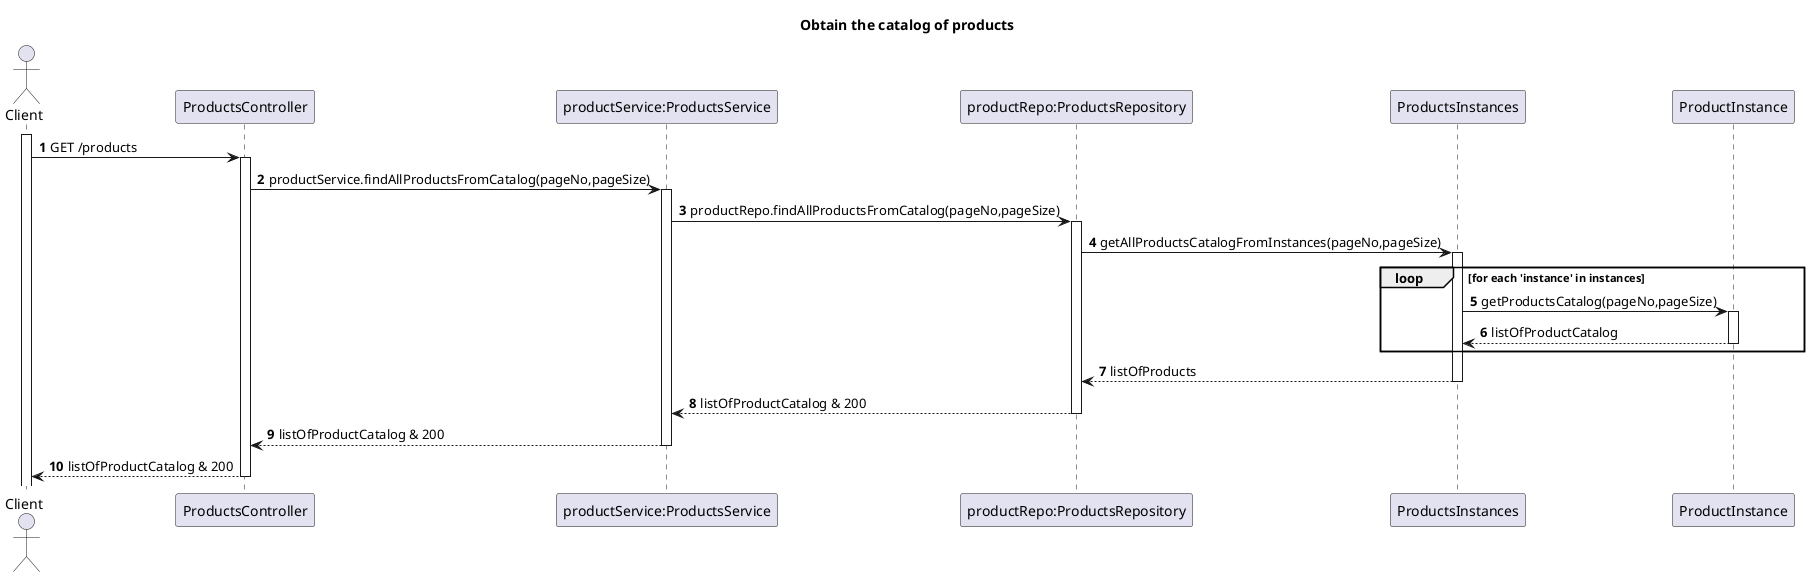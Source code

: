 @startuml
'https://plantuml.com/sequence-diagram

title Obtain the catalog of products
autoactivate on
autonumber

actor "Client" as client
participant "ProductsController" as controller
participant "productService:ProductsService" as service
participant "productRepo:ProductsRepository" as repository
participant "ProductsInstances" as instances
participant "ProductInstance" as instance

activate client

client -> controller : GET /products
controller -> service : productService.findAllProductsFromCatalog(pageNo,pageSize)
service -> repository: productRepo.findAllProductsFromCatalog(pageNo,pageSize)
repository -> instances: getAllProductsCatalogFromInstances(pageNo,pageSize)
loop for each 'instance' in instances
 instances -> instance : getProductsCatalog(pageNo,pageSize)
 instance --> instances: listOfProductCatalog
end loop
instances --> repository: listOfProducts
repository --> service: listOfProductCatalog & 200
service --> controller: listOfProductCatalog & 200
controller --> client: listOfProductCatalog & 200

@enduml